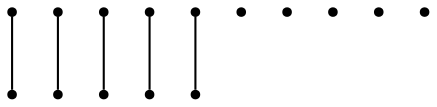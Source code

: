 graph {
  node [shape=point,comment="{\"directed\":false,\"doi\":\"10.1007/978-3-319-03841-4_31\",\"figure\":\"2 (3)\"}"]

  v0 [pos="952.8848804743625,2395.6048081848003"]
  v1 [pos="930.7502269953305,2606.0798208521446"]
  v2 [pos="976.0307126865891,2466.799789809134"]
  v3 [pos="834.340032328504,2309.5219330596155"]
  v4 [pos="870.1534024624389,2650.0829420124273"]
  v5 [pos="759.4360753382955,2309.5228233013167"]
  v6 [pos="723.6227688285179,2650.082814835041"]
  v7 [pos="640.8880777966468,2395.6027733466262"]
  v8 [pos="663.0248785909903,2606.080838271231"]
  v9 [pos="617.7422455844201,2466.801951824694"]
  v10 [pos="968.2022054904347,2541.2482233190926"]
  v11 [pos="902.7643778831106,2339.970552021324"]
  v12 [pos="796.8870358468816,2665.649962753886"]
  v13 [pos="691.0096142804559,2339.9728412142704"]
  v14 [pos="625.5739339884433,2541.250385334652"]

  v0 -- v2 [id="-1",pos="952.8848804743625,2395.6048081848003 935.2284769364774,2381.069959107157 910.7274501721178,2375.6023489333325 887.3397825377006,2383.2037412874793 870.877922554571,2388.5462089135963 857.7809533826459,2399.443784755024 849.44574339714,2413.150200341034 839.2842655982809,2429.8404517545996 836.1945492677327,2450.698051748736 842.7117625803444,2470.742988247088 854.5744867233105,2507.2324694494823 893.7902541092236,2527.202371290164 930.2998952094152,2515.3461323139604 953.6625585499831,2507.7574576984016 970.2579020152899,2488.9751382870827 976.0307126865891,2466.799789809134"]
  v14 -- v7 [id="-2",pos="625.5739339884433,2541.250385334652 711.7423253577222,2513.374882832795 711.7423253577222,2513.374882832795 711.7423253577222,2513.374882832795 729.7803465915554,2505.8363161072734 744.5451594249647,2490.7795310379715 751.0623727375764,2470.7345945396196 762.9250332563852,2434.245367691997 742.9439938804118,2395.051332201443 706.4343527802203,2383.1994172563595 683.0716894396522,2375.6107426408007 658.5998661635288,2381.0574957233407 640.8880777966468,2395.6027733466262"]
  v6 -- v8 [id="-4",pos="723.6227688285179,2650.082814835041 746.4548385086393,2651.468412454222 769.4881195864658,2641.5002489488174 783.9444188807535,2621.613775473274 794.1183670144584,2607.6196846403996 798.3047729457163,2591.108753340927 796.9913158408228,2575.1268799667223 795.3901502962699,2555.648645899859 785.6247965012409,2536.9622182374947 768.5666509151729,2524.572851659675 737.5109362095064,2502.0232837237695 694.0378855810172,2508.9076499763155 671.4758050127258,2539.9460540650502 657.0362388718283,2559.807600772961 654.6553592786187,2584.7534450136486 663.0248785909903,2606.080838271231"]
  v1 -- v4 [id="-5",pos="930.7502269953305,2606.0798208521446 939.1271108039184,2584.8116922563822 936.7587015455547,2559.8327818953653 922.3024658754246,2539.9460540650502 912.1284541175621,2525.9522175869474 897.7097567002844,2516.871497880225 882.0943525069002,2513.1792840133085 863.0681208606854,2508.682546003305 842.2656299888159,2512.1916244345516 825.2074844027479,2524.576921336023 794.1517696970815,2547.1305589482768 787.2676358688758,2590.5751170297676 809.8297164371673,2621.617845149622 824.2692825780647,2641.479391857533 847.2692245974257,2651.4475553629372 870.1534024624389,2650.0829420124273"]
  v3 -- v5 [id="-9",pos="834.340032328504,2309.5219330596155 853.6529544278602,2321.864307593352 866.3954734190373,2343.443003365437 866.3954734190373,2367.9968869028376 866.3954734190373,2406.3614714826713 835.2730169722822,2437.4667708763795 796.8870358468816,2437.4667708763795 775.8009721055822,2437.4667708763795 756.9082239415446,2428.0859125389766 744.1615057559806,2413.2669491812735 733.6997855584589,2401.110825929161 727.3743990803391,2385.291485254113 727.3743990803391,2367.9968869028376 727.3743990803391,2343.4137525666843 740.1461215597525,2321.8144540580865 759.4360753382955,2309.5228233013167"]
}